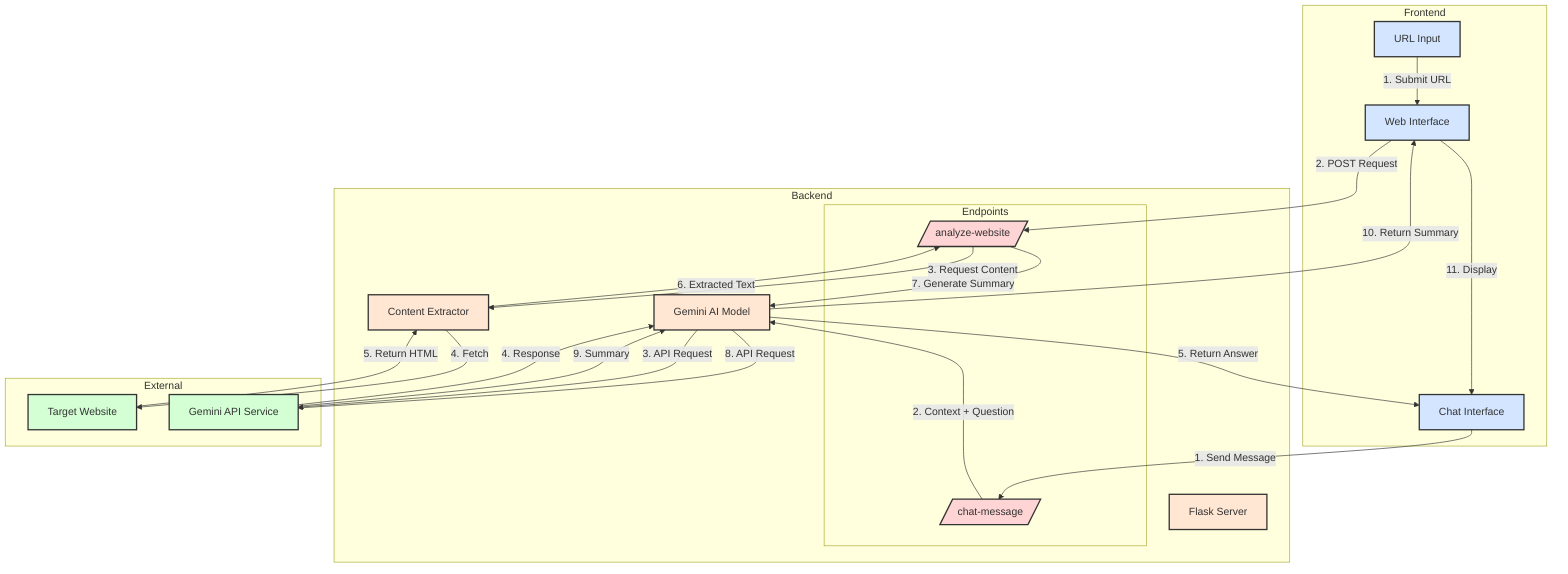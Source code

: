 flowchart TB
    subgraph Frontend
        UI[Web Interface]
        URL[URL Input]
        Chat[Chat Interface]
    end

    subgraph Backend
        Flask[Flask Server]
        Extract[Content Extractor]
        Gemini[Gemini AI Model]
        
        subgraph Endpoints
            Analyze[/analyze-website/]
            ChatMsg[/chat-message/]
        end
    end

    subgraph External
        Website[Target Website]
        GeminiAPI[Gemini API Service]
    end

    %% URL Analysis Flow
    URL --> |1. Submit URL| UI
    UI --> |2. POST Request| Analyze
    Analyze --> |3. Request Content| Extract
    Extract --> |4. Fetch| Website
    Website --> |5. Return HTML| Extract
    Extract --> |6. Extracted Text| Analyze
    Analyze --> |7. Generate Summary| Gemini
    Gemini --> |8. API Request| GeminiAPI
    GeminiAPI --> |9. Summary| Gemini
    Gemini --> |10. Return Summary| UI
    UI --> |11. Display| Chat

    %% Chat Flow
    Chat --> |1. Send Message| ChatMsg
    ChatMsg --> |2. Context + Question| Gemini
    Gemini --> |3. API Request| GeminiAPI
    GeminiAPI --> |4. Response| Gemini
    Gemini --> |5. Return Answer| Chat

    %% Styles
    classDef frontend fill:#d4e6ff,stroke:#333,stroke-width:2px
    classDef backend fill:#ffe7d4,stroke:#333,stroke-width:2px
    classDef external fill:#d4ffd4,stroke:#333,stroke-width:2px
    classDef endpoint fill:#ffd4d4,stroke:#333,stroke-width:2px

    class UI,URL,Chat frontend
    class Flask,Extract,Gemini backend
    class Website,GeminiAPI external
    class Analyze,ChatMsg endpoint